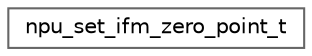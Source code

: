 digraph "Graphical Class Hierarchy"
{
 // LATEX_PDF_SIZE
  bgcolor="transparent";
  edge [fontname=Helvetica,fontsize=10,labelfontname=Helvetica,labelfontsize=10];
  node [fontname=Helvetica,fontsize=10,shape=box,height=0.2,width=0.4];
  rankdir="LR";
  Node0 [id="Node000000",label="npu_set_ifm_zero_point_t",height=0.2,width=0.4,color="grey40", fillcolor="white", style="filled",URL="$structnpu__set__ifm__zero__point__t.html",tooltip=" "];
}
